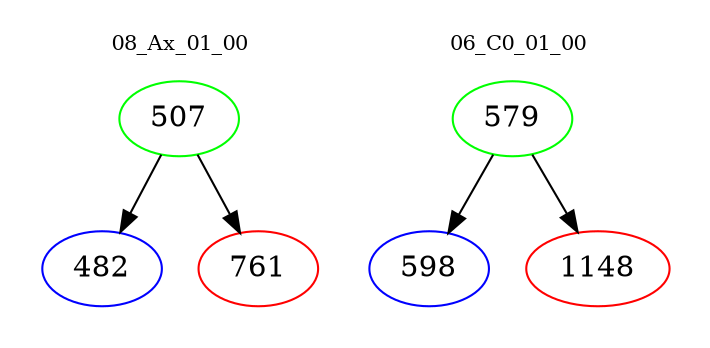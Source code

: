 digraph{
subgraph cluster_0 {
color = white
label = "08_Ax_01_00";
fontsize=10;
T0_507 [label="507", color="green"]
T0_507 -> T0_482 [color="black"]
T0_482 [label="482", color="blue"]
T0_507 -> T0_761 [color="black"]
T0_761 [label="761", color="red"]
}
subgraph cluster_1 {
color = white
label = "06_C0_01_00";
fontsize=10;
T1_579 [label="579", color="green"]
T1_579 -> T1_598 [color="black"]
T1_598 [label="598", color="blue"]
T1_579 -> T1_1148 [color="black"]
T1_1148 [label="1148", color="red"]
}
}
